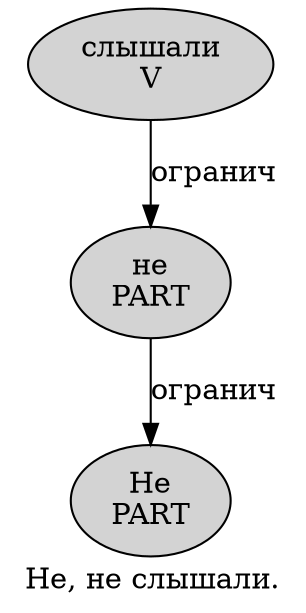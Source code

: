 digraph SENTENCE_4160 {
	graph [label="Не, не слышали."]
	node [style=filled]
		0 [label="Не
PART" color="" fillcolor=lightgray penwidth=1 shape=ellipse]
		2 [label="не
PART" color="" fillcolor=lightgray penwidth=1 shape=ellipse]
		3 [label="слышали
V" color="" fillcolor=lightgray penwidth=1 shape=ellipse]
			2 -> 0 [label="огранич"]
			3 -> 2 [label="огранич"]
}